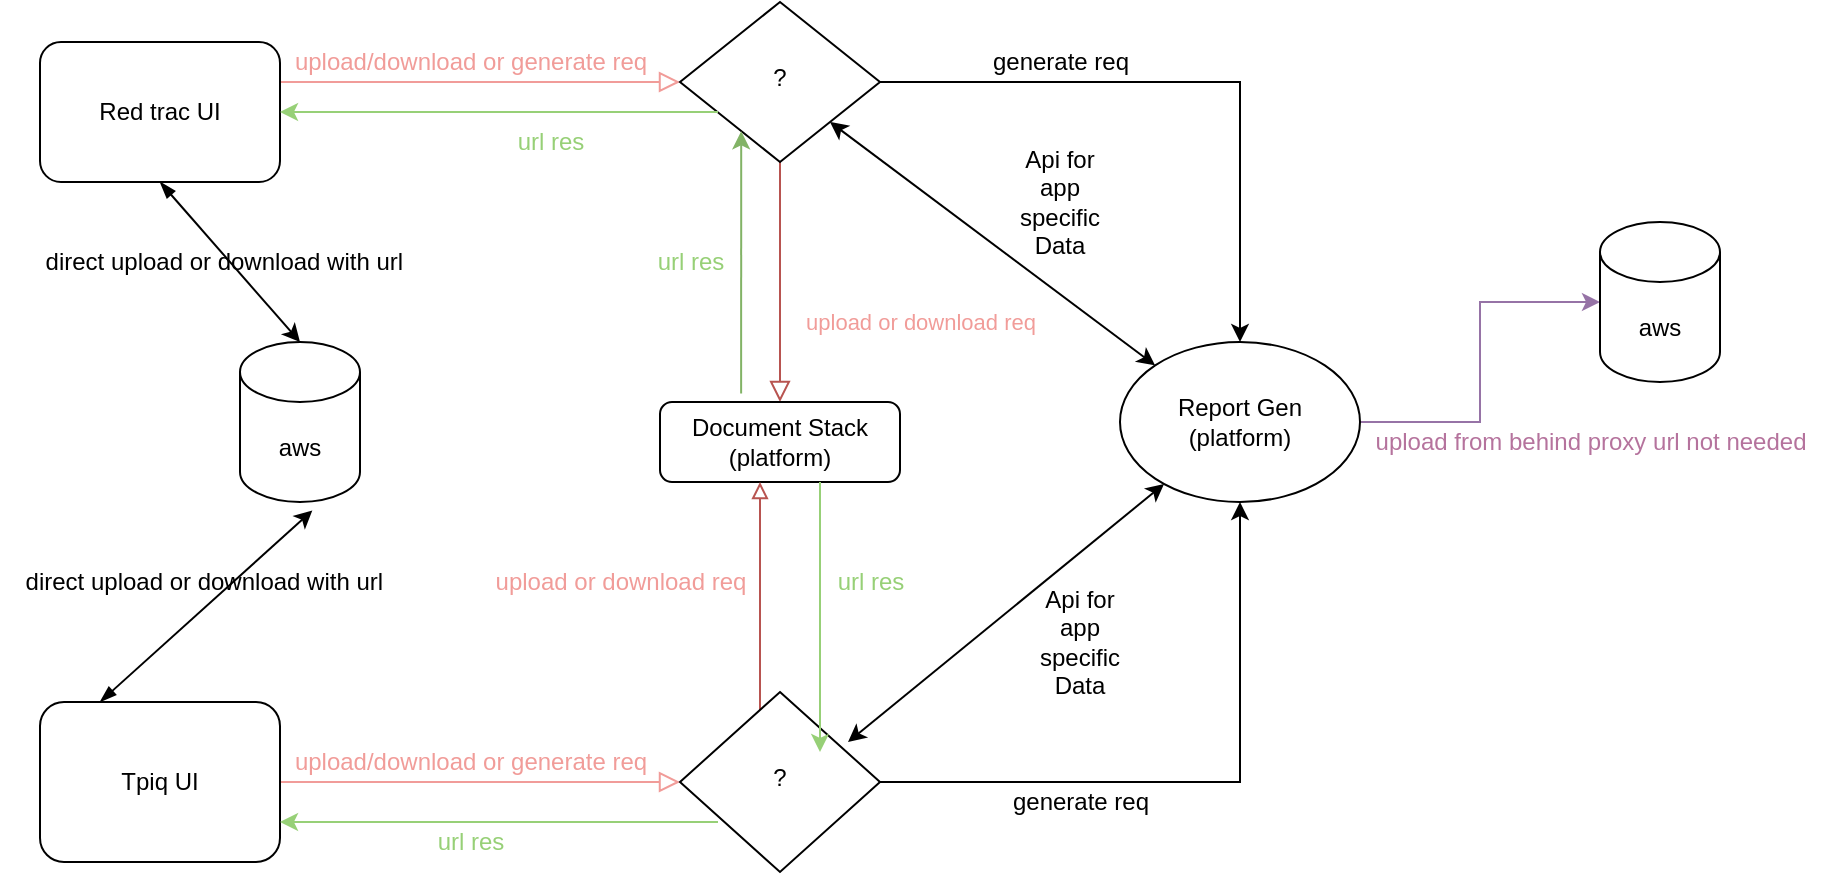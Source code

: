 <mxfile version="13.9.3" type="github">
  <diagram id="C5RBs43oDa-KdzZeNtuy" name="Page-1">
    <mxGraphModel dx="1936" dy="465" grid="1" gridSize="10" guides="1" tooltips="1" connect="1" arrows="1" fold="1" page="1" pageScale="1" pageWidth="827" pageHeight="1169" math="0" shadow="0">
      <root>
        <mxCell id="WIyWlLk6GJQsqaUBKTNV-0" />
        <mxCell id="WIyWlLk6GJQsqaUBKTNV-1" parent="WIyWlLk6GJQsqaUBKTNV-0" />
        <mxCell id="WIyWlLk6GJQsqaUBKTNV-2" value="" style="rounded=0;html=1;jettySize=auto;orthogonalLoop=1;fontSize=11;endArrow=block;endFill=0;endSize=8;strokeWidth=1;shadow=0;labelBackgroundColor=none;edgeStyle=orthogonalEdgeStyle;strokeColor=#F19C99;" parent="WIyWlLk6GJQsqaUBKTNV-1" source="WIyWlLk6GJQsqaUBKTNV-3" target="WIyWlLk6GJQsqaUBKTNV-6" edge="1">
          <mxGeometry relative="1" as="geometry">
            <Array as="points">
              <mxPoint x="210" y="100" />
              <mxPoint x="210" y="100" />
            </Array>
          </mxGeometry>
        </mxCell>
        <mxCell id="WIyWlLk6GJQsqaUBKTNV-3" value="Red trac UI" style="rounded=1;whiteSpace=wrap;html=1;fontSize=12;glass=0;strokeWidth=1;shadow=0;" parent="WIyWlLk6GJQsqaUBKTNV-1" vertex="1">
          <mxGeometry x="10" y="80" width="120" height="70" as="geometry" />
        </mxCell>
        <mxCell id="WIyWlLk6GJQsqaUBKTNV-5" value="&lt;font color=&quot;#f19c99&quot;&gt;upload or download req&lt;/font&gt;" style="edgeStyle=orthogonalEdgeStyle;rounded=0;html=1;jettySize=auto;orthogonalLoop=1;fontSize=11;endArrow=block;endFill=0;endSize=8;strokeWidth=1;shadow=0;labelBackgroundColor=none;fillColor=#f8cecc;strokeColor=#b85450;" parent="WIyWlLk6GJQsqaUBKTNV-1" source="WIyWlLk6GJQsqaUBKTNV-6" target="WIyWlLk6GJQsqaUBKTNV-7" edge="1">
          <mxGeometry x="0.333" y="70" relative="1" as="geometry">
            <mxPoint as="offset" />
          </mxGeometry>
        </mxCell>
        <mxCell id="ECJBmSyyxKUoE2cN9_bw-8" value="" style="edgeStyle=orthogonalEdgeStyle;rounded=0;orthogonalLoop=1;jettySize=auto;html=1;" edge="1" parent="WIyWlLk6GJQsqaUBKTNV-1" source="WIyWlLk6GJQsqaUBKTNV-6" target="ECJBmSyyxKUoE2cN9_bw-6">
          <mxGeometry relative="1" as="geometry">
            <mxPoint x="680" y="150" as="targetPoint" />
          </mxGeometry>
        </mxCell>
        <mxCell id="WIyWlLk6GJQsqaUBKTNV-6" value="?" style="rhombus;whiteSpace=wrap;html=1;shadow=0;fontFamily=Helvetica;fontSize=12;align=center;strokeWidth=1;spacing=6;spacingTop=-4;" parent="WIyWlLk6GJQsqaUBKTNV-1" vertex="1">
          <mxGeometry x="330" y="60" width="100" height="80" as="geometry" />
        </mxCell>
        <mxCell id="WIyWlLk6GJQsqaUBKTNV-7" value="Document Stack (platform)" style="rounded=1;whiteSpace=wrap;html=1;fontSize=12;glass=0;strokeWidth=1;shadow=0;" parent="WIyWlLk6GJQsqaUBKTNV-1" vertex="1">
          <mxGeometry x="320" y="260" width="120" height="40" as="geometry" />
        </mxCell>
        <mxCell id="WIyWlLk6GJQsqaUBKTNV-8" value="" style="rounded=0;html=1;jettySize=auto;orthogonalLoop=1;fontSize=11;endArrow=block;endFill=0;endSize=8;strokeWidth=1;shadow=0;labelBackgroundColor=none;edgeStyle=orthogonalEdgeStyle;exitX=1;exitY=0.5;exitDx=0;exitDy=0;entryX=0;entryY=0.5;entryDx=0;entryDy=0;strokeColor=#F19C99;" parent="WIyWlLk6GJQsqaUBKTNV-1" source="WIyWlLk6GJQsqaUBKTNV-11" target="WIyWlLk6GJQsqaUBKTNV-10" edge="1">
          <mxGeometry x="0.333" y="20" relative="1" as="geometry">
            <mxPoint as="offset" />
            <mxPoint x="400" y="310" as="targetPoint" />
            <Array as="points">
              <mxPoint x="190" y="450" />
            </Array>
          </mxGeometry>
        </mxCell>
        <mxCell id="ECJBmSyyxKUoE2cN9_bw-2" value="" style="edgeStyle=orthogonalEdgeStyle;rounded=0;orthogonalLoop=1;jettySize=auto;html=1;fillColor=#f8cecc;strokeColor=#b85450;endArrow=block;endFill=0;" edge="1" parent="WIyWlLk6GJQsqaUBKTNV-1" source="WIyWlLk6GJQsqaUBKTNV-10" target="WIyWlLk6GJQsqaUBKTNV-7">
          <mxGeometry relative="1" as="geometry">
            <Array as="points">
              <mxPoint x="370" y="320" />
              <mxPoint x="370" y="320" />
            </Array>
          </mxGeometry>
        </mxCell>
        <mxCell id="ECJBmSyyxKUoE2cN9_bw-10" value="" style="edgeStyle=orthogonalEdgeStyle;rounded=0;orthogonalLoop=1;jettySize=auto;html=1;entryX=0.5;entryY=1;entryDx=0;entryDy=0;" edge="1" parent="WIyWlLk6GJQsqaUBKTNV-1" source="WIyWlLk6GJQsqaUBKTNV-10" target="ECJBmSyyxKUoE2cN9_bw-6">
          <mxGeometry relative="1" as="geometry">
            <mxPoint x="620" y="330" as="targetPoint" />
          </mxGeometry>
        </mxCell>
        <mxCell id="WIyWlLk6GJQsqaUBKTNV-10" value="?" style="rhombus;whiteSpace=wrap;html=1;shadow=0;fontFamily=Helvetica;fontSize=12;align=center;strokeWidth=1;spacing=6;spacingTop=-4;" parent="WIyWlLk6GJQsqaUBKTNV-1" vertex="1">
          <mxGeometry x="330" y="405" width="100" height="90" as="geometry" />
        </mxCell>
        <mxCell id="WIyWlLk6GJQsqaUBKTNV-11" value="Tpiq UI" style="rounded=1;whiteSpace=wrap;html=1;fontSize=12;glass=0;strokeWidth=1;shadow=0;" parent="WIyWlLk6GJQsqaUBKTNV-1" vertex="1">
          <mxGeometry x="10" y="410" width="120" height="80" as="geometry" />
        </mxCell>
        <mxCell id="ECJBmSyyxKUoE2cN9_bw-5" value="&lt;font color=&quot;#f19c99&quot;&gt;upload or download req&lt;/font&gt;" style="text;html=1;resizable=0;autosize=1;align=center;verticalAlign=middle;points=[];rounded=0;" vertex="1" parent="WIyWlLk6GJQsqaUBKTNV-1">
          <mxGeometry x="230" y="340" width="140" height="20" as="geometry" />
        </mxCell>
        <mxCell id="ECJBmSyyxKUoE2cN9_bw-32" style="edgeStyle=orthogonalEdgeStyle;rounded=0;orthogonalLoop=1;jettySize=auto;html=1;fillColor=#e1d5e7;strokeColor=#9673a6;" edge="1" parent="WIyWlLk6GJQsqaUBKTNV-1" source="ECJBmSyyxKUoE2cN9_bw-6" target="ECJBmSyyxKUoE2cN9_bw-33">
          <mxGeometry relative="1" as="geometry">
            <mxPoint x="740" y="270" as="targetPoint" />
          </mxGeometry>
        </mxCell>
        <mxCell id="ECJBmSyyxKUoE2cN9_bw-6" value="Report Gen &lt;br&gt;(platform)" style="ellipse;whiteSpace=wrap;html=1;" vertex="1" parent="WIyWlLk6GJQsqaUBKTNV-1">
          <mxGeometry x="550" y="230" width="120" height="80" as="geometry" />
        </mxCell>
        <mxCell id="ECJBmSyyxKUoE2cN9_bw-12" value="&lt;font color=&quot;#b5739d&quot;&gt;upload from behind proxy url not needed&lt;/font&gt;" style="text;html=1;resizable=0;autosize=1;align=center;verticalAlign=middle;points=[];fillColor=none;strokeColor=none;rounded=0;" vertex="1" parent="WIyWlLk6GJQsqaUBKTNV-1">
          <mxGeometry x="670" y="270" width="230" height="20" as="geometry" />
        </mxCell>
        <mxCell id="ECJBmSyyxKUoE2cN9_bw-13" value="generate req" style="text;html=1;resizable=0;autosize=1;align=center;verticalAlign=middle;points=[];fillColor=none;strokeColor=none;rounded=0;" vertex="1" parent="WIyWlLk6GJQsqaUBKTNV-1">
          <mxGeometry x="490" y="450" width="80" height="20" as="geometry" />
        </mxCell>
        <mxCell id="ECJBmSyyxKUoE2cN9_bw-16" value="" style="endArrow=classic;startArrow=classic;html=1;" edge="1" parent="WIyWlLk6GJQsqaUBKTNV-1" target="ECJBmSyyxKUoE2cN9_bw-6">
          <mxGeometry width="50" height="50" relative="1" as="geometry">
            <mxPoint x="414" y="430" as="sourcePoint" />
            <mxPoint x="464" y="380" as="targetPoint" />
          </mxGeometry>
        </mxCell>
        <mxCell id="ECJBmSyyxKUoE2cN9_bw-17" value="generate req" style="text;html=1;resizable=0;autosize=1;align=center;verticalAlign=middle;points=[];fillColor=none;strokeColor=none;rounded=0;" vertex="1" parent="WIyWlLk6GJQsqaUBKTNV-1">
          <mxGeometry x="480" y="80" width="80" height="20" as="geometry" />
        </mxCell>
        <mxCell id="ECJBmSyyxKUoE2cN9_bw-19" value="" style="endArrow=classic;startArrow=classic;html=1;entryX=0;entryY=0;entryDx=0;entryDy=0;exitX=1;exitY=1;exitDx=0;exitDy=0;" edge="1" parent="WIyWlLk6GJQsqaUBKTNV-1" source="WIyWlLk6GJQsqaUBKTNV-6" target="ECJBmSyyxKUoE2cN9_bw-6">
          <mxGeometry width="50" height="50" relative="1" as="geometry">
            <mxPoint x="414" y="249.02" as="sourcePoint" />
            <mxPoint x="572.048" y="120.001" as="targetPoint" />
          </mxGeometry>
        </mxCell>
        <mxCell id="ECJBmSyyxKUoE2cN9_bw-20" value="Api for app specific Data" style="text;html=1;strokeColor=none;fillColor=none;align=center;verticalAlign=middle;whiteSpace=wrap;rounded=0;" vertex="1" parent="WIyWlLk6GJQsqaUBKTNV-1">
          <mxGeometry x="500" y="150" width="40" height="20" as="geometry" />
        </mxCell>
        <mxCell id="ECJBmSyyxKUoE2cN9_bw-21" value="Api for app specific Data" style="text;html=1;strokeColor=none;fillColor=none;align=center;verticalAlign=middle;whiteSpace=wrap;rounded=0;" vertex="1" parent="WIyWlLk6GJQsqaUBKTNV-1">
          <mxGeometry x="510" y="370" width="40" height="20" as="geometry" />
        </mxCell>
        <mxCell id="ECJBmSyyxKUoE2cN9_bw-33" value="aws" style="shape=cylinder3;whiteSpace=wrap;html=1;boundedLbl=1;backgroundOutline=1;size=15;" vertex="1" parent="WIyWlLk6GJQsqaUBKTNV-1">
          <mxGeometry x="790" y="170" width="60" height="80" as="geometry" />
        </mxCell>
        <mxCell id="ECJBmSyyxKUoE2cN9_bw-34" value="aws" style="shape=cylinder3;whiteSpace=wrap;html=1;boundedLbl=1;backgroundOutline=1;size=15;" vertex="1" parent="WIyWlLk6GJQsqaUBKTNV-1">
          <mxGeometry x="110" y="230" width="60" height="80" as="geometry" />
        </mxCell>
        <mxCell id="ECJBmSyyxKUoE2cN9_bw-35" value="" style="endArrow=classic;html=1;entryX=0.306;entryY=0.808;entryDx=0;entryDy=0;entryPerimeter=0;exitX=0.338;exitY=-0.105;exitDx=0;exitDy=0;exitPerimeter=0;fillColor=#d5e8d4;strokeColor=#82b366;" edge="1" parent="WIyWlLk6GJQsqaUBKTNV-1" source="WIyWlLk6GJQsqaUBKTNV-7" target="WIyWlLk6GJQsqaUBKTNV-6">
          <mxGeometry width="50" height="50" relative="1" as="geometry">
            <mxPoint x="330" y="260" as="sourcePoint" />
            <mxPoint x="380" y="210" as="targetPoint" />
          </mxGeometry>
        </mxCell>
        <mxCell id="ECJBmSyyxKUoE2cN9_bw-36" value="url res" style="text;html=1;resizable=0;autosize=1;align=center;verticalAlign=middle;points=[];fillColor=none;strokeColor=none;rounded=0;fontColor=#97D077;" vertex="1" parent="WIyWlLk6GJQsqaUBKTNV-1">
          <mxGeometry x="310" y="180" width="50" height="20" as="geometry" />
        </mxCell>
        <mxCell id="ECJBmSyyxKUoE2cN9_bw-37" value="" style="endArrow=classic;html=1;strokeColor=#97D077;" edge="1" parent="WIyWlLk6GJQsqaUBKTNV-1">
          <mxGeometry width="50" height="50" relative="1" as="geometry">
            <mxPoint x="400" y="300" as="sourcePoint" />
            <mxPoint x="400" y="435" as="targetPoint" />
          </mxGeometry>
        </mxCell>
        <mxCell id="ECJBmSyyxKUoE2cN9_bw-38" value="url res" style="text;html=1;resizable=0;autosize=1;align=center;verticalAlign=middle;points=[];fillColor=none;strokeColor=none;rounded=0;fontColor=#97D077;" vertex="1" parent="WIyWlLk6GJQsqaUBKTNV-1">
          <mxGeometry x="400" y="340" width="50" height="20" as="geometry" />
        </mxCell>
        <mxCell id="ECJBmSyyxKUoE2cN9_bw-39" value="url res" style="text;html=1;resizable=0;autosize=1;align=center;verticalAlign=middle;points=[];fillColor=none;strokeColor=none;rounded=0;fontColor=#97D077;" vertex="1" parent="WIyWlLk6GJQsqaUBKTNV-1">
          <mxGeometry x="200" y="470" width="50" height="20" as="geometry" />
        </mxCell>
        <mxCell id="ECJBmSyyxKUoE2cN9_bw-43" value="upload/download or generate req" style="text;html=1;resizable=0;autosize=1;align=center;verticalAlign=middle;points=[];fillColor=none;strokeColor=none;rounded=0;fontColor=#F19C99;" vertex="1" parent="WIyWlLk6GJQsqaUBKTNV-1">
          <mxGeometry x="130" y="430" width="190" height="20" as="geometry" />
        </mxCell>
        <mxCell id="ECJBmSyyxKUoE2cN9_bw-45" value="" style="endArrow=classic;html=1;entryX=1;entryY=0.5;entryDx=0;entryDy=0;fontColor=#97D077;strokeColor=#97D077;" edge="1" parent="WIyWlLk6GJQsqaUBKTNV-1" target="WIyWlLk6GJQsqaUBKTNV-3">
          <mxGeometry width="50" height="50" relative="1" as="geometry">
            <mxPoint x="349" y="115" as="sourcePoint" />
            <mxPoint x="290" y="130" as="targetPoint" />
          </mxGeometry>
        </mxCell>
        <mxCell id="ECJBmSyyxKUoE2cN9_bw-46" value="" style="endArrow=classic;html=1;entryX=1;entryY=0.75;entryDx=0;entryDy=0;strokeColor=#97D077;" edge="1" parent="WIyWlLk6GJQsqaUBKTNV-1" target="WIyWlLk6GJQsqaUBKTNV-11">
          <mxGeometry width="50" height="50" relative="1" as="geometry">
            <mxPoint x="349" y="470" as="sourcePoint" />
            <mxPoint x="190" y="470" as="targetPoint" />
          </mxGeometry>
        </mxCell>
        <mxCell id="ECJBmSyyxKUoE2cN9_bw-47" value="url res" style="text;html=1;resizable=0;autosize=1;align=center;verticalAlign=middle;points=[];rounded=0;fontColor=#97D077;" vertex="1" parent="WIyWlLk6GJQsqaUBKTNV-1">
          <mxGeometry x="240" y="120" width="50" height="20" as="geometry" />
        </mxCell>
        <mxCell id="ECJBmSyyxKUoE2cN9_bw-48" value="" style="endArrow=classic;html=1;exitX=0.5;exitY=1;exitDx=0;exitDy=0;entryX=0.5;entryY=0;entryDx=0;entryDy=0;entryPerimeter=0;startArrow=blockThin;startFill=1;" edge="1" parent="WIyWlLk6GJQsqaUBKTNV-1" source="WIyWlLk6GJQsqaUBKTNV-3" target="ECJBmSyyxKUoE2cN9_bw-34">
          <mxGeometry width="50" height="50" relative="1" as="geometry">
            <mxPoint x="115" y="230" as="sourcePoint" />
            <mxPoint x="165" y="180" as="targetPoint" />
          </mxGeometry>
        </mxCell>
        <mxCell id="ECJBmSyyxKUoE2cN9_bw-49" value="" style="endArrow=classic;html=1;exitX=0.25;exitY=0;exitDx=0;exitDy=0;entryX=0.603;entryY=1.053;entryDx=0;entryDy=0;entryPerimeter=0;startArrow=blockThin;startFill=1;" edge="1" parent="WIyWlLk6GJQsqaUBKTNV-1" source="WIyWlLk6GJQsqaUBKTNV-11" target="ECJBmSyyxKUoE2cN9_bw-34">
          <mxGeometry width="50" height="50" relative="1" as="geometry">
            <mxPoint x="120" y="340" as="sourcePoint" />
            <mxPoint x="140" y="420" as="targetPoint" />
          </mxGeometry>
        </mxCell>
        <mxCell id="ECJBmSyyxKUoE2cN9_bw-50" value="&amp;nbsp;direct upload or download with url" style="text;html=1;resizable=0;autosize=1;align=center;verticalAlign=middle;points=[];fillColor=none;strokeColor=none;rounded=0;" vertex="1" parent="WIyWlLk6GJQsqaUBKTNV-1">
          <mxGeometry x="-10" y="340" width="200" height="20" as="geometry" />
        </mxCell>
        <mxCell id="ECJBmSyyxKUoE2cN9_bw-51" value="&amp;nbsp;direct upload or download with url" style="text;html=1;resizable=0;autosize=1;align=center;verticalAlign=middle;points=[];fillColor=none;strokeColor=none;rounded=0;" vertex="1" parent="WIyWlLk6GJQsqaUBKTNV-1">
          <mxGeometry y="180" width="200" height="20" as="geometry" />
        </mxCell>
        <mxCell id="ECJBmSyyxKUoE2cN9_bw-52" value="upload/download or generate req" style="text;html=1;resizable=0;autosize=1;align=center;verticalAlign=middle;points=[];fillColor=none;strokeColor=none;rounded=0;fontColor=#F19C99;" vertex="1" parent="WIyWlLk6GJQsqaUBKTNV-1">
          <mxGeometry x="130" y="80" width="190" height="20" as="geometry" />
        </mxCell>
      </root>
    </mxGraphModel>
  </diagram>
</mxfile>
